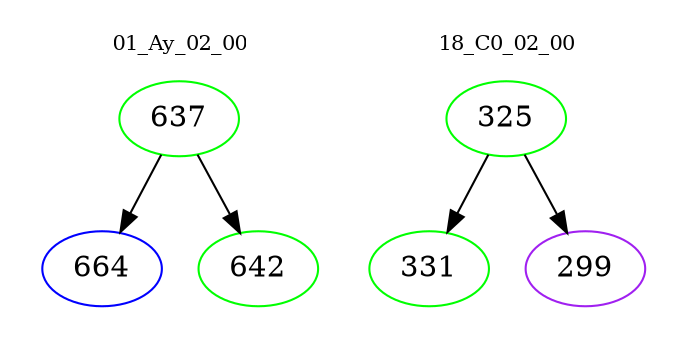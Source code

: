 digraph{
subgraph cluster_0 {
color = white
label = "01_Ay_02_00";
fontsize=10;
T0_637 [label="637", color="green"]
T0_637 -> T0_664 [color="black"]
T0_664 [label="664", color="blue"]
T0_637 -> T0_642 [color="black"]
T0_642 [label="642", color="green"]
}
subgraph cluster_1 {
color = white
label = "18_C0_02_00";
fontsize=10;
T1_325 [label="325", color="green"]
T1_325 -> T1_331 [color="black"]
T1_331 [label="331", color="green"]
T1_325 -> T1_299 [color="black"]
T1_299 [label="299", color="purple"]
}
}
